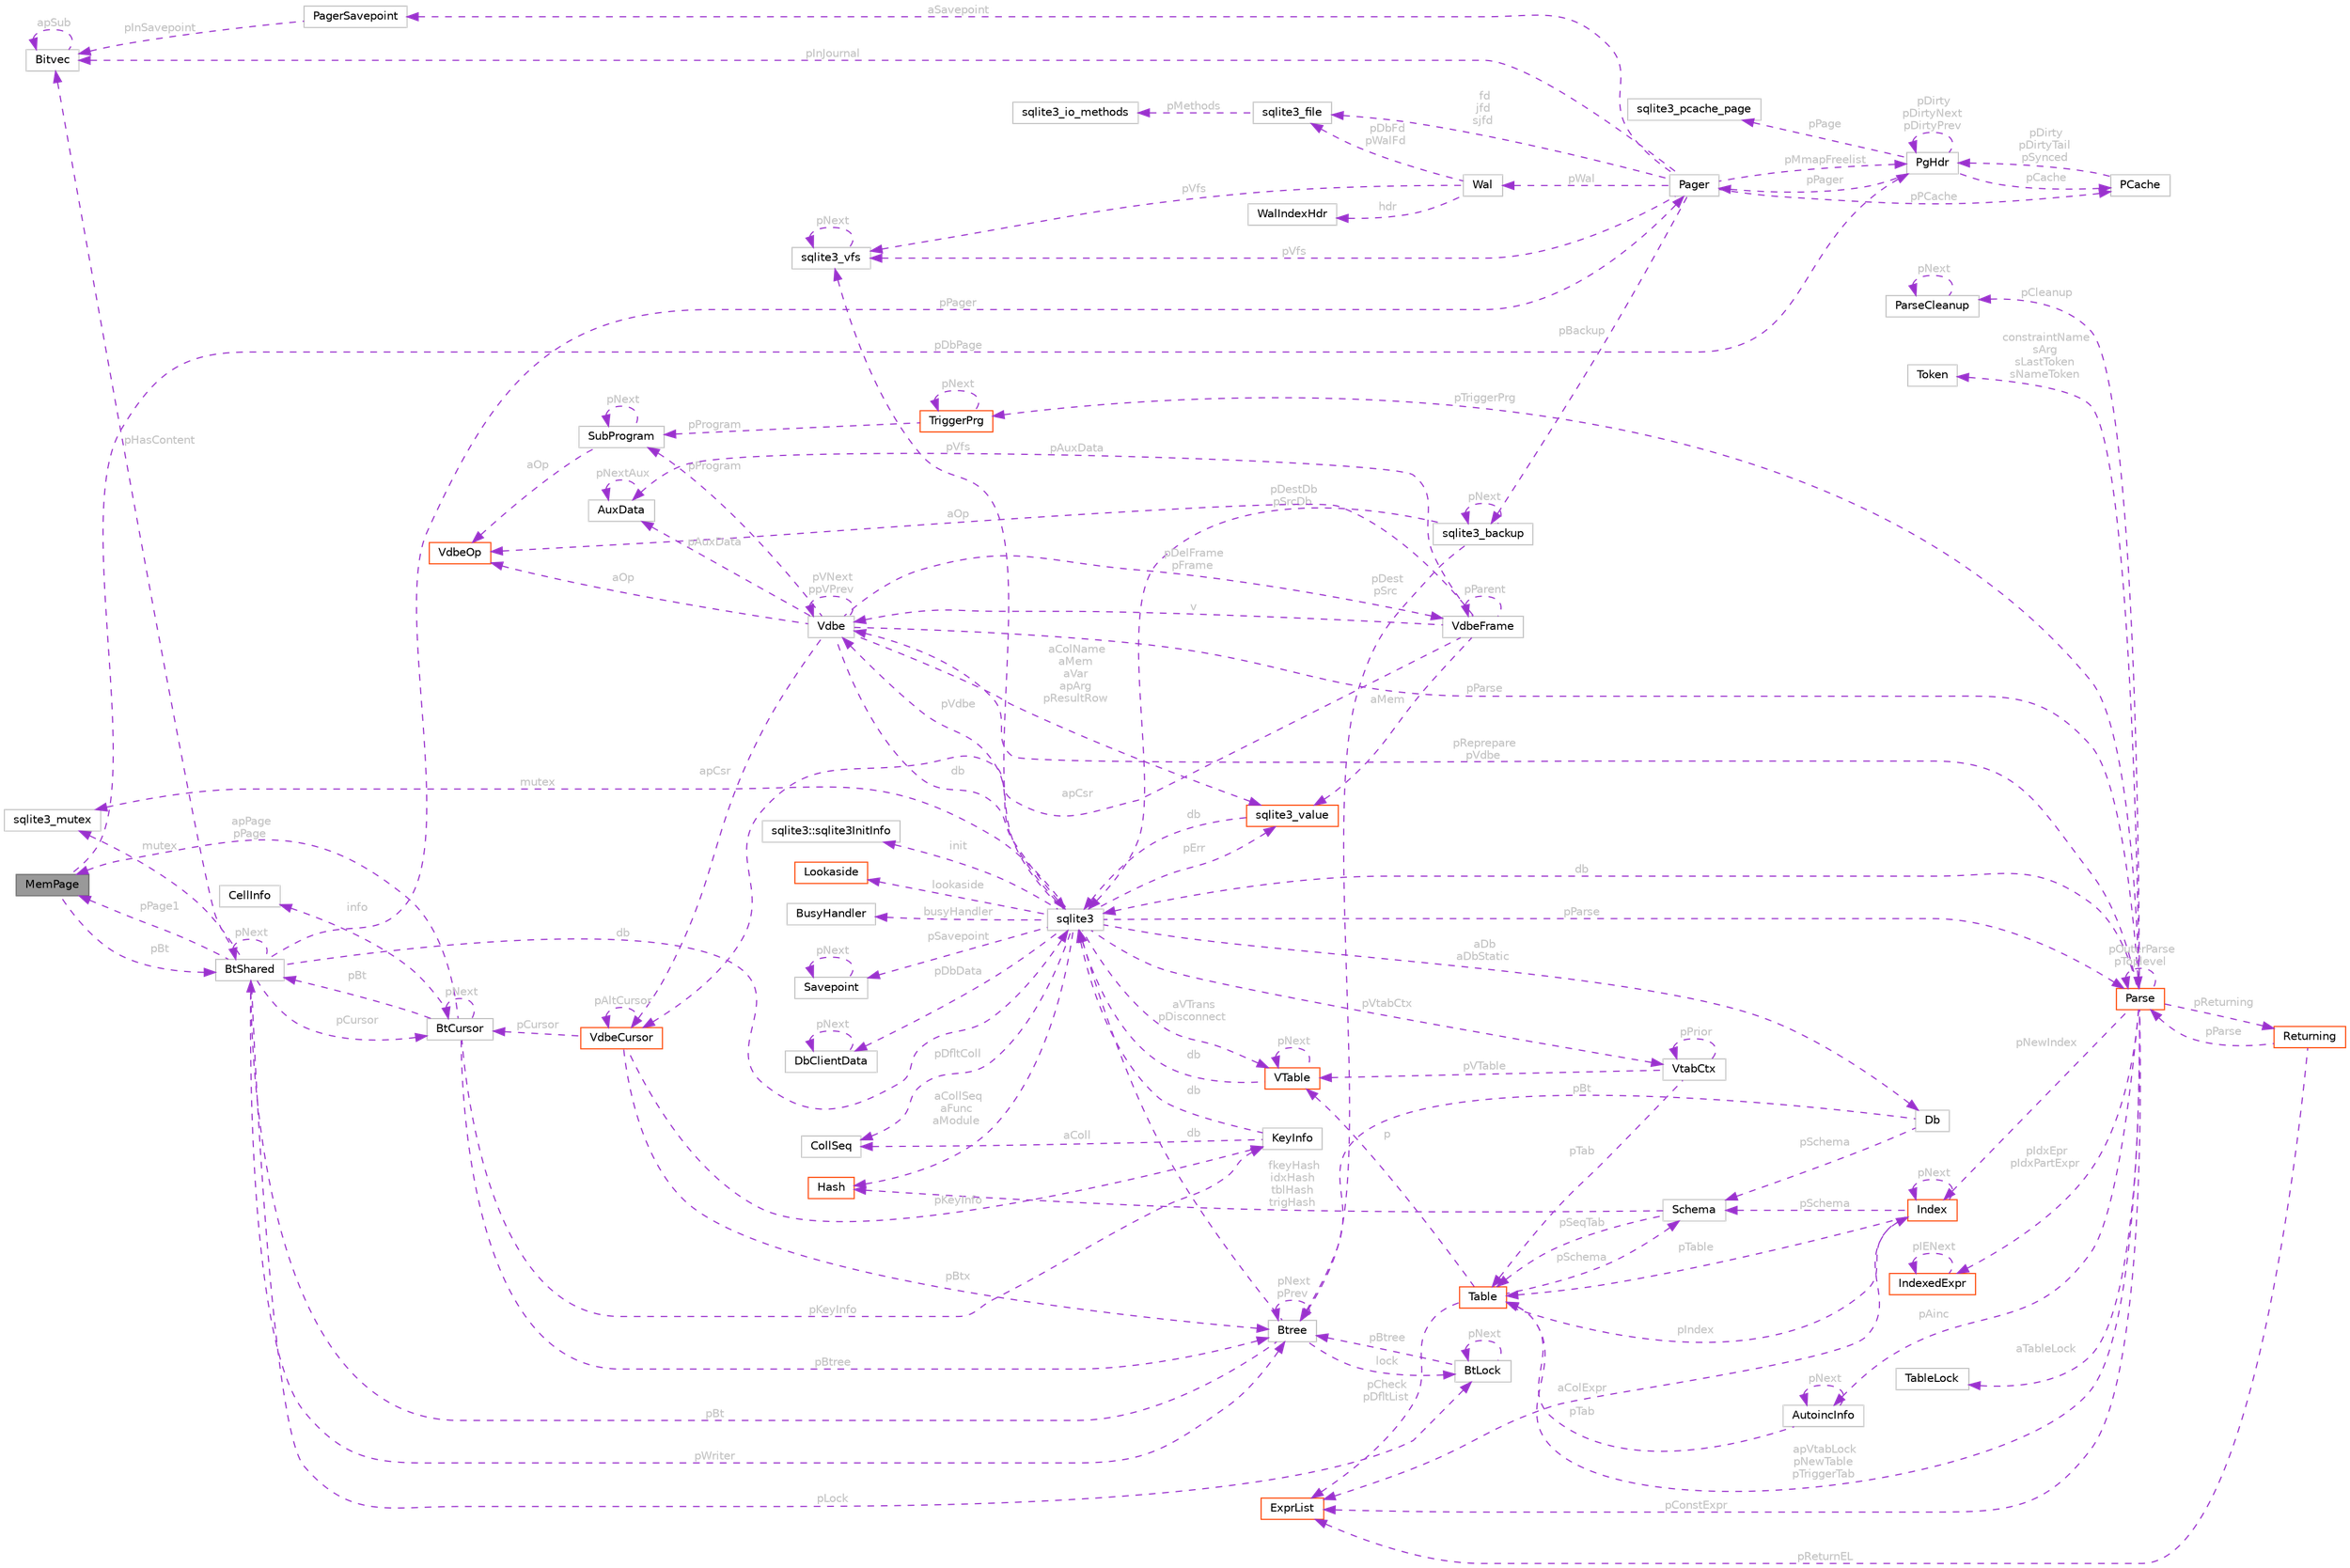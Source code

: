 digraph "MemPage"
{
 // LATEX_PDF_SIZE
  bgcolor="transparent";
  edge [fontname=Helvetica,fontsize=10,labelfontname=Helvetica,labelfontsize=10];
  node [fontname=Helvetica,fontsize=10,shape=box,height=0.2,width=0.4];
  rankdir="LR";
  Node1 [id="Node000001",label="MemPage",height=0.2,width=0.4,color="gray40", fillcolor="grey60", style="filled", fontcolor="black",tooltip=" "];
  Node2 -> Node1 [id="edge1_Node000001_Node000002",dir="back",color="darkorchid3",style="dashed",tooltip=" ",label=" pBt",fontcolor="grey" ];
  Node2 [id="Node000002",label="BtShared",height=0.2,width=0.4,color="grey75", fillcolor="white", style="filled",URL="$structBtShared.html",tooltip=" "];
  Node3 -> Node2 [id="edge2_Node000002_Node000003",dir="back",color="darkorchid3",style="dashed",tooltip=" ",label=" pPager",fontcolor="grey" ];
  Node3 [id="Node000003",label="Pager",height=0.2,width=0.4,color="grey75", fillcolor="white", style="filled",URL="$structPager.html",tooltip=" "];
  Node4 -> Node3 [id="edge3_Node000003_Node000004",dir="back",color="darkorchid3",style="dashed",tooltip=" ",label=" pVfs",fontcolor="grey" ];
  Node4 [id="Node000004",label="sqlite3_vfs",height=0.2,width=0.4,color="grey75", fillcolor="white", style="filled",URL="$structsqlite3__vfs.html",tooltip=" "];
  Node4 -> Node4 [id="edge4_Node000004_Node000004",dir="back",color="darkorchid3",style="dashed",tooltip=" ",label=" pNext",fontcolor="grey" ];
  Node5 -> Node3 [id="edge5_Node000003_Node000005",dir="back",color="darkorchid3",style="dashed",tooltip=" ",label=" pInJournal",fontcolor="grey" ];
  Node5 [id="Node000005",label="Bitvec",height=0.2,width=0.4,color="grey75", fillcolor="white", style="filled",URL="$structBitvec.html",tooltip=" "];
  Node5 -> Node5 [id="edge6_Node000005_Node000005",dir="back",color="darkorchid3",style="dashed",tooltip=" ",label=" apSub",fontcolor="grey" ];
  Node6 -> Node3 [id="edge7_Node000003_Node000006",dir="back",color="darkorchid3",style="dashed",tooltip=" ",label=" fd\njfd\nsjfd",fontcolor="grey" ];
  Node6 [id="Node000006",label="sqlite3_file",height=0.2,width=0.4,color="grey75", fillcolor="white", style="filled",URL="$structsqlite3__file.html",tooltip=" "];
  Node7 -> Node6 [id="edge8_Node000006_Node000007",dir="back",color="darkorchid3",style="dashed",tooltip=" ",label=" pMethods",fontcolor="grey" ];
  Node7 [id="Node000007",label="sqlite3_io_methods",height=0.2,width=0.4,color="grey75", fillcolor="white", style="filled",URL="$structsqlite3__io__methods.html",tooltip=" "];
  Node8 -> Node3 [id="edge9_Node000003_Node000008",dir="back",color="darkorchid3",style="dashed",tooltip=" ",label=" pBackup",fontcolor="grey" ];
  Node8 [id="Node000008",label="sqlite3_backup",height=0.2,width=0.4,color="grey75", fillcolor="white", style="filled",URL="$structsqlite3__backup.html",tooltip=" "];
  Node9 -> Node8 [id="edge10_Node000008_Node000009",dir="back",color="darkorchid3",style="dashed",tooltip=" ",label=" pDestDb\npSrcDb",fontcolor="grey" ];
  Node9 [id="Node000009",label="sqlite3",height=0.2,width=0.4,color="grey75", fillcolor="white", style="filled",URL="$structsqlite3.html",tooltip=" "];
  Node4 -> Node9 [id="edge11_Node000009_Node000004",dir="back",color="darkorchid3",style="dashed",tooltip=" ",label=" pVfs",fontcolor="grey" ];
  Node10 -> Node9 [id="edge12_Node000009_Node000010",dir="back",color="darkorchid3",style="dashed",tooltip=" ",label=" pVdbe",fontcolor="grey" ];
  Node10 [id="Node000010",label="Vdbe",height=0.2,width=0.4,color="grey75", fillcolor="white", style="filled",URL="$structVdbe.html",tooltip=" "];
  Node9 -> Node10 [id="edge13_Node000010_Node000009",dir="back",color="darkorchid3",style="dashed",tooltip=" ",label=" db",fontcolor="grey" ];
  Node10 -> Node10 [id="edge14_Node000010_Node000010",dir="back",color="darkorchid3",style="dashed",tooltip=" ",label=" pVNext\nppVPrev",fontcolor="grey" ];
  Node11 -> Node10 [id="edge15_Node000010_Node000011",dir="back",color="darkorchid3",style="dashed",tooltip=" ",label=" pParse",fontcolor="grey" ];
  Node11 [id="Node000011",label="Parse",height=0.2,width=0.4,color="orangered", fillcolor="white", style="filled",URL="$structParse.html",tooltip=" "];
  Node9 -> Node11 [id="edge16_Node000011_Node000009",dir="back",color="darkorchid3",style="dashed",tooltip=" ",label=" db",fontcolor="grey" ];
  Node10 -> Node11 [id="edge17_Node000011_Node000010",dir="back",color="darkorchid3",style="dashed",tooltip=" ",label=" pReprepare\npVdbe",fontcolor="grey" ];
  Node12 -> Node11 [id="edge18_Node000011_Node000012",dir="back",color="darkorchid3",style="dashed",tooltip=" ",label=" pConstExpr",fontcolor="grey" ];
  Node12 [id="Node000012",label="ExprList",height=0.2,width=0.4,color="orangered", fillcolor="white", style="filled",URL="$structExprList.html",tooltip=" "];
  Node46 -> Node11 [id="edge19_Node000011_Node000046",dir="back",color="darkorchid3",style="dashed",tooltip=" ",label=" pIdxEpr\npIdxPartExpr",fontcolor="grey" ];
  Node46 [id="Node000046",label="IndexedExpr",height=0.2,width=0.4,color="orangered", fillcolor="white", style="filled",URL="$structIndexedExpr.html",tooltip=" "];
  Node46 -> Node46 [id="edge20_Node000046_Node000046",dir="back",color="darkorchid3",style="dashed",tooltip=" ",label=" pIENext",fontcolor="grey" ];
  Node47 -> Node11 [id="edge21_Node000011_Node000047",dir="back",color="darkorchid3",style="dashed",tooltip=" ",label=" aTableLock",fontcolor="grey" ];
  Node47 [id="Node000047",label="TableLock",height=0.2,width=0.4,color="grey75", fillcolor="white", style="filled",URL="$structTableLock.html",tooltip=" "];
  Node48 -> Node11 [id="edge22_Node000011_Node000048",dir="back",color="darkorchid3",style="dashed",tooltip=" ",label=" pAinc",fontcolor="grey" ];
  Node48 [id="Node000048",label="AutoincInfo",height=0.2,width=0.4,color="grey75", fillcolor="white", style="filled",URL="$structAutoincInfo.html",tooltip=" "];
  Node48 -> Node48 [id="edge23_Node000048_Node000048",dir="back",color="darkorchid3",style="dashed",tooltip=" ",label=" pNext",fontcolor="grey" ];
  Node18 -> Node48 [id="edge24_Node000048_Node000018",dir="back",color="darkorchid3",style="dashed",tooltip=" ",label=" pTab",fontcolor="grey" ];
  Node18 [id="Node000018",label="Table",height=0.2,width=0.4,color="orangered", fillcolor="white", style="filled",URL="$structTable.html",tooltip=" "];
  Node20 -> Node18 [id="edge25_Node000018_Node000020",dir="back",color="darkorchid3",style="dashed",tooltip=" ",label=" pIndex",fontcolor="grey" ];
  Node20 [id="Node000020",label="Index",height=0.2,width=0.4,color="orangered", fillcolor="white", style="filled",URL="$structIndex.html",tooltip=" "];
  Node18 -> Node20 [id="edge26_Node000020_Node000018",dir="back",color="darkorchid3",style="dashed",tooltip=" ",label=" pTable",fontcolor="grey" ];
  Node20 -> Node20 [id="edge27_Node000020_Node000020",dir="back",color="darkorchid3",style="dashed",tooltip=" ",label=" pNext",fontcolor="grey" ];
  Node21 -> Node20 [id="edge28_Node000020_Node000021",dir="back",color="darkorchid3",style="dashed",tooltip=" ",label=" pSchema",fontcolor="grey" ];
  Node21 [id="Node000021",label="Schema",height=0.2,width=0.4,color="grey75", fillcolor="white", style="filled",URL="$structSchema.html",tooltip=" "];
  Node22 -> Node21 [id="edge29_Node000021_Node000022",dir="back",color="darkorchid3",style="dashed",tooltip=" ",label=" fkeyHash\nidxHash\ntblHash\ntrigHash",fontcolor="grey" ];
  Node22 [id="Node000022",label="Hash",height=0.2,width=0.4,color="orangered", fillcolor="white", style="filled",URL="$structHash.html",tooltip=" "];
  Node18 -> Node21 [id="edge30_Node000021_Node000018",dir="back",color="darkorchid3",style="dashed",tooltip=" ",label=" pSeqTab",fontcolor="grey" ];
  Node12 -> Node20 [id="edge31_Node000020_Node000012",dir="back",color="darkorchid3",style="dashed",tooltip=" ",label=" aColExpr",fontcolor="grey" ];
  Node12 -> Node18 [id="edge32_Node000018_Node000012",dir="back",color="darkorchid3",style="dashed",tooltip=" ",label=" pCheck\npDfltList",fontcolor="grey" ];
  Node32 -> Node18 [id="edge33_Node000018_Node000032",dir="back",color="darkorchid3",style="dashed",tooltip=" ",label=" p",fontcolor="grey" ];
  Node32 [id="Node000032",label="VTable",height=0.2,width=0.4,color="orangered", fillcolor="white", style="filled",URL="$structVTable.html",tooltip=" "];
  Node9 -> Node32 [id="edge34_Node000032_Node000009",dir="back",color="darkorchid3",style="dashed",tooltip=" ",label=" db",fontcolor="grey" ];
  Node32 -> Node32 [id="edge35_Node000032_Node000032",dir="back",color="darkorchid3",style="dashed",tooltip=" ",label=" pNext",fontcolor="grey" ];
  Node21 -> Node18 [id="edge36_Node000018_Node000021",dir="back",color="darkorchid3",style="dashed",tooltip=" ",label=" pSchema",fontcolor="grey" ];
  Node11 -> Node11 [id="edge37_Node000011_Node000011",dir="back",color="darkorchid3",style="dashed",tooltip=" ",label=" pOuterParse\npToplevel",fontcolor="grey" ];
  Node18 -> Node11 [id="edge38_Node000011_Node000018",dir="back",color="darkorchid3",style="dashed",tooltip=" ",label=" apVtabLock\npNewTable\npTriggerTab",fontcolor="grey" ];
  Node49 -> Node11 [id="edge39_Node000011_Node000049",dir="back",color="darkorchid3",style="dashed",tooltip=" ",label=" pTriggerPrg",fontcolor="grey" ];
  Node49 [id="Node000049",label="TriggerPrg",height=0.2,width=0.4,color="orangered", fillcolor="white", style="filled",URL="$structTriggerPrg.html",tooltip=" "];
  Node49 -> Node49 [id="edge40_Node000049_Node000049",dir="back",color="darkorchid3",style="dashed",tooltip=" ",label=" pNext",fontcolor="grey" ];
  Node50 -> Node49 [id="edge41_Node000049_Node000050",dir="back",color="darkorchid3",style="dashed",tooltip=" ",label=" pProgram",fontcolor="grey" ];
  Node50 [id="Node000050",label="SubProgram",height=0.2,width=0.4,color="grey75", fillcolor="white", style="filled",URL="$structSubProgram.html",tooltip=" "];
  Node51 -> Node50 [id="edge42_Node000050_Node000051",dir="back",color="darkorchid3",style="dashed",tooltip=" ",label=" aOp",fontcolor="grey" ];
  Node51 [id="Node000051",label="VdbeOp",height=0.2,width=0.4,color="orangered", fillcolor="white", style="filled",URL="$structVdbeOp.html",tooltip=" "];
  Node50 -> Node50 [id="edge43_Node000050_Node000050",dir="back",color="darkorchid3",style="dashed",tooltip=" ",label=" pNext",fontcolor="grey" ];
  Node59 -> Node11 [id="edge44_Node000011_Node000059",dir="back",color="darkorchid3",style="dashed",tooltip=" ",label=" pCleanup",fontcolor="grey" ];
  Node59 [id="Node000059",label="ParseCleanup",height=0.2,width=0.4,color="grey75", fillcolor="white", style="filled",URL="$structParseCleanup.html",tooltip=" "];
  Node59 -> Node59 [id="edge45_Node000059_Node000059",dir="back",color="darkorchid3",style="dashed",tooltip=" ",label=" pNext",fontcolor="grey" ];
  Node60 -> Node11 [id="edge46_Node000011_Node000060",dir="back",color="darkorchid3",style="dashed",tooltip=" ",label=" constraintName\nsArg\nsLastToken\nsNameToken",fontcolor="grey" ];
  Node60 [id="Node000060",label="Token",height=0.2,width=0.4,color="grey75", fillcolor="white", style="filled",URL="$structToken.html",tooltip=" "];
  Node61 -> Node11 [id="edge47_Node000011_Node000061",dir="back",color="darkorchid3",style="dashed",tooltip=" ",label=" pReturning",fontcolor="grey" ];
  Node61 [id="Node000061",label="Returning",height=0.2,width=0.4,color="orangered", fillcolor="white", style="filled",URL="$structReturning.html",tooltip=" "];
  Node11 -> Node61 [id="edge48_Node000061_Node000011",dir="back",color="darkorchid3",style="dashed",tooltip=" ",label=" pParse",fontcolor="grey" ];
  Node12 -> Node61 [id="edge49_Node000061_Node000012",dir="back",color="darkorchid3",style="dashed",tooltip=" ",label=" pReturnEL",fontcolor="grey" ];
  Node20 -> Node11 [id="edge50_Node000011_Node000020",dir="back",color="darkorchid3",style="dashed",tooltip=" ",label=" pNewIndex",fontcolor="grey" ];
  Node54 -> Node10 [id="edge51_Node000010_Node000054",dir="back",color="darkorchid3",style="dashed",tooltip=" ",label=" aColName\naMem\naVar\napArg\npResultRow",fontcolor="grey" ];
  Node54 [id="Node000054",label="sqlite3_value",height=0.2,width=0.4,color="orangered", fillcolor="white", style="filled",URL="$structsqlite3__value.html",tooltip=" "];
  Node9 -> Node54 [id="edge52_Node000054_Node000009",dir="back",color="darkorchid3",style="dashed",tooltip=" ",label=" db",fontcolor="grey" ];
  Node63 -> Node10 [id="edge53_Node000010_Node000063",dir="back",color="darkorchid3",style="dashed",tooltip=" ",label=" apCsr",fontcolor="grey" ];
  Node63 [id="Node000063",label="VdbeCursor",height=0.2,width=0.4,color="orangered", fillcolor="white", style="filled",URL="$structVdbeCursor.html",tooltip=" "];
  Node64 -> Node63 [id="edge54_Node000063_Node000064",dir="back",color="darkorchid3",style="dashed",tooltip=" ",label=" pBtx",fontcolor="grey" ];
  Node64 [id="Node000064",label="Btree",height=0.2,width=0.4,color="grey75", fillcolor="white", style="filled",URL="$structBtree.html",tooltip=" "];
  Node9 -> Node64 [id="edge55_Node000064_Node000009",dir="back",color="darkorchid3",style="dashed",tooltip=" ",label=" db",fontcolor="grey" ];
  Node2 -> Node64 [id="edge56_Node000064_Node000002",dir="back",color="darkorchid3",style="dashed",tooltip=" ",label=" pBt",fontcolor="grey" ];
  Node64 -> Node64 [id="edge57_Node000064_Node000064",dir="back",color="darkorchid3",style="dashed",tooltip=" ",label=" pNext\npPrev",fontcolor="grey" ];
  Node65 -> Node64 [id="edge58_Node000064_Node000065",dir="back",color="darkorchid3",style="dashed",tooltip=" ",label=" lock",fontcolor="grey" ];
  Node65 [id="Node000065",label="BtLock",height=0.2,width=0.4,color="grey75", fillcolor="white", style="filled",URL="$structBtLock.html",tooltip=" "];
  Node64 -> Node65 [id="edge59_Node000065_Node000064",dir="back",color="darkorchid3",style="dashed",tooltip=" ",label=" pBtree",fontcolor="grey" ];
  Node65 -> Node65 [id="edge60_Node000065_Node000065",dir="back",color="darkorchid3",style="dashed",tooltip=" ",label=" pNext",fontcolor="grey" ];
  Node63 -> Node63 [id="edge61_Node000063_Node000063",dir="back",color="darkorchid3",style="dashed",tooltip=" ",label=" pAltCursor",fontcolor="grey" ];
  Node66 -> Node63 [id="edge62_Node000063_Node000066",dir="back",color="darkorchid3",style="dashed",tooltip=" ",label=" pCursor",fontcolor="grey" ];
  Node66 [id="Node000066",label="BtCursor",height=0.2,width=0.4,color="grey75", fillcolor="white", style="filled",URL="$structBtCursor.html",tooltip=" "];
  Node64 -> Node66 [id="edge63_Node000066_Node000064",dir="back",color="darkorchid3",style="dashed",tooltip=" ",label=" pBtree",fontcolor="grey" ];
  Node2 -> Node66 [id="edge64_Node000066_Node000002",dir="back",color="darkorchid3",style="dashed",tooltip=" ",label=" pBt",fontcolor="grey" ];
  Node66 -> Node66 [id="edge65_Node000066_Node000066",dir="back",color="darkorchid3",style="dashed",tooltip=" ",label=" pNext",fontcolor="grey" ];
  Node67 -> Node66 [id="edge66_Node000066_Node000067",dir="back",color="darkorchid3",style="dashed",tooltip=" ",label=" info",fontcolor="grey" ];
  Node67 [id="Node000067",label="CellInfo",height=0.2,width=0.4,color="grey75", fillcolor="white", style="filled",URL="$structCellInfo.html",tooltip=" "];
  Node57 -> Node66 [id="edge67_Node000066_Node000057",dir="back",color="darkorchid3",style="dashed",tooltip=" ",label=" pKeyInfo",fontcolor="grey" ];
  Node57 [id="Node000057",label="KeyInfo",height=0.2,width=0.4,color="grey75", fillcolor="white", style="filled",URL="$structKeyInfo.html",tooltip=" "];
  Node9 -> Node57 [id="edge68_Node000057_Node000009",dir="back",color="darkorchid3",style="dashed",tooltip=" ",label=" db",fontcolor="grey" ];
  Node56 -> Node57 [id="edge69_Node000057_Node000056",dir="back",color="darkorchid3",style="dashed",tooltip=" ",label=" aColl",fontcolor="grey" ];
  Node56 [id="Node000056",label="CollSeq",height=0.2,width=0.4,color="grey75", fillcolor="white", style="filled",URL="$structCollSeq.html",tooltip=" "];
  Node1 -> Node66 [id="edge70_Node000066_Node000001",dir="back",color="darkorchid3",style="dashed",tooltip=" ",label=" apPage\npPage",fontcolor="grey" ];
  Node57 -> Node63 [id="edge71_Node000063_Node000057",dir="back",color="darkorchid3",style="dashed",tooltip=" ",label=" pKeyInfo",fontcolor="grey" ];
  Node51 -> Node10 [id="edge72_Node000010_Node000051",dir="back",color="darkorchid3",style="dashed",tooltip=" ",label=" aOp",fontcolor="grey" ];
  Node80 -> Node10 [id="edge73_Node000010_Node000080",dir="back",color="darkorchid3",style="dashed",tooltip=" ",label=" pDelFrame\npFrame",fontcolor="grey" ];
  Node80 [id="Node000080",label="VdbeFrame",height=0.2,width=0.4,color="grey75", fillcolor="white", style="filled",URL="$structVdbeFrame.html",tooltip=" "];
  Node10 -> Node80 [id="edge74_Node000080_Node000010",dir="back",color="darkorchid3",style="dashed",tooltip=" ",label=" v",fontcolor="grey" ];
  Node80 -> Node80 [id="edge75_Node000080_Node000080",dir="back",color="darkorchid3",style="dashed",tooltip=" ",label=" pParent",fontcolor="grey" ];
  Node51 -> Node80 [id="edge76_Node000080_Node000051",dir="back",color="darkorchid3",style="dashed",tooltip=" ",label=" aOp",fontcolor="grey" ];
  Node54 -> Node80 [id="edge77_Node000080_Node000054",dir="back",color="darkorchid3",style="dashed",tooltip=" ",label=" aMem",fontcolor="grey" ];
  Node63 -> Node80 [id="edge78_Node000080_Node000063",dir="back",color="darkorchid3",style="dashed",tooltip=" ",label=" apCsr",fontcolor="grey" ];
  Node81 -> Node80 [id="edge79_Node000080_Node000081",dir="back",color="darkorchid3",style="dashed",tooltip=" ",label=" pAuxData",fontcolor="grey" ];
  Node81 [id="Node000081",label="AuxData",height=0.2,width=0.4,color="grey75", fillcolor="white", style="filled",URL="$structAuxData.html",tooltip=" "];
  Node81 -> Node81 [id="edge80_Node000081_Node000081",dir="back",color="darkorchid3",style="dashed",tooltip=" ",label=" pNextAux",fontcolor="grey" ];
  Node50 -> Node10 [id="edge81_Node000010_Node000050",dir="back",color="darkorchid3",style="dashed",tooltip=" ",label=" pProgram",fontcolor="grey" ];
  Node81 -> Node10 [id="edge82_Node000010_Node000081",dir="back",color="darkorchid3",style="dashed",tooltip=" ",label=" pAuxData",fontcolor="grey" ];
  Node56 -> Node9 [id="edge83_Node000009_Node000056",dir="back",color="darkorchid3",style="dashed",tooltip=" ",label=" pDfltColl",fontcolor="grey" ];
  Node82 -> Node9 [id="edge84_Node000009_Node000082",dir="back",color="darkorchid3",style="dashed",tooltip=" ",label=" mutex",fontcolor="grey" ];
  Node82 [id="Node000082",label="sqlite3_mutex",height=0.2,width=0.4,color="grey75", fillcolor="white", style="filled",URL="$structsqlite3__mutex.html",tooltip=" "];
  Node83 -> Node9 [id="edge85_Node000009_Node000083",dir="back",color="darkorchid3",style="dashed",tooltip=" ",label=" aDb\naDbStatic",fontcolor="grey" ];
  Node83 [id="Node000083",label="Db",height=0.2,width=0.4,color="grey75", fillcolor="white", style="filled",URL="$structDb.html",tooltip=" "];
  Node64 -> Node83 [id="edge86_Node000083_Node000064",dir="back",color="darkorchid3",style="dashed",tooltip=" ",label=" pBt",fontcolor="grey" ];
  Node21 -> Node83 [id="edge87_Node000083_Node000021",dir="back",color="darkorchid3",style="dashed",tooltip=" ",label=" pSchema",fontcolor="grey" ];
  Node84 -> Node9 [id="edge88_Node000009_Node000084",dir="back",color="darkorchid3",style="dashed",tooltip=" ",label=" init",fontcolor="grey" ];
  Node84 [id="Node000084",label="sqlite3::sqlite3InitInfo",height=0.2,width=0.4,color="grey75", fillcolor="white", style="filled",URL="$structsqlite3_1_1sqlite3InitInfo.html",tooltip=" "];
  Node11 -> Node9 [id="edge89_Node000009_Node000011",dir="back",color="darkorchid3",style="dashed",tooltip=" ",label=" pParse",fontcolor="grey" ];
  Node54 -> Node9 [id="edge90_Node000009_Node000054",dir="back",color="darkorchid3",style="dashed",tooltip=" ",label=" pErr",fontcolor="grey" ];
  Node85 -> Node9 [id="edge91_Node000009_Node000085",dir="back",color="darkorchid3",style="dashed",tooltip=" ",label=" lookaside",fontcolor="grey" ];
  Node85 [id="Node000085",label="Lookaside",height=0.2,width=0.4,color="orangered", fillcolor="white", style="filled",URL="$structLookaside.html",tooltip=" "];
  Node22 -> Node9 [id="edge92_Node000009_Node000022",dir="back",color="darkorchid3",style="dashed",tooltip=" ",label=" aCollSeq\naFunc\naModule",fontcolor="grey" ];
  Node87 -> Node9 [id="edge93_Node000009_Node000087",dir="back",color="darkorchid3",style="dashed",tooltip=" ",label=" pVtabCtx",fontcolor="grey" ];
  Node87 [id="Node000087",label="VtabCtx",height=0.2,width=0.4,color="grey75", fillcolor="white", style="filled",URL="$structVtabCtx.html",tooltip=" "];
  Node32 -> Node87 [id="edge94_Node000087_Node000032",dir="back",color="darkorchid3",style="dashed",tooltip=" ",label=" pVTable",fontcolor="grey" ];
  Node18 -> Node87 [id="edge95_Node000087_Node000018",dir="back",color="darkorchid3",style="dashed",tooltip=" ",label=" pTab",fontcolor="grey" ];
  Node87 -> Node87 [id="edge96_Node000087_Node000087",dir="back",color="darkorchid3",style="dashed",tooltip=" ",label=" pPrior",fontcolor="grey" ];
  Node32 -> Node9 [id="edge97_Node000009_Node000032",dir="back",color="darkorchid3",style="dashed",tooltip=" ",label=" aVTrans\npDisconnect",fontcolor="grey" ];
  Node88 -> Node9 [id="edge98_Node000009_Node000088",dir="back",color="darkorchid3",style="dashed",tooltip=" ",label=" busyHandler",fontcolor="grey" ];
  Node88 [id="Node000088",label="BusyHandler",height=0.2,width=0.4,color="grey75", fillcolor="white", style="filled",URL="$structBusyHandler.html",tooltip=" "];
  Node89 -> Node9 [id="edge99_Node000009_Node000089",dir="back",color="darkorchid3",style="dashed",tooltip=" ",label=" pSavepoint",fontcolor="grey" ];
  Node89 [id="Node000089",label="Savepoint",height=0.2,width=0.4,color="grey75", fillcolor="white", style="filled",URL="$structSavepoint.html",tooltip=" "];
  Node89 -> Node89 [id="edge100_Node000089_Node000089",dir="back",color="darkorchid3",style="dashed",tooltip=" ",label=" pNext",fontcolor="grey" ];
  Node90 -> Node9 [id="edge101_Node000009_Node000090",dir="back",color="darkorchid3",style="dashed",tooltip=" ",label=" pDbData",fontcolor="grey" ];
  Node90 [id="Node000090",label="DbClientData",height=0.2,width=0.4,color="grey75", fillcolor="white", style="filled",URL="$structDbClientData.html",tooltip=" "];
  Node90 -> Node90 [id="edge102_Node000090_Node000090",dir="back",color="darkorchid3",style="dashed",tooltip=" ",label=" pNext",fontcolor="grey" ];
  Node64 -> Node8 [id="edge103_Node000008_Node000064",dir="back",color="darkorchid3",style="dashed",tooltip=" ",label=" pDest\npSrc",fontcolor="grey" ];
  Node8 -> Node8 [id="edge104_Node000008_Node000008",dir="back",color="darkorchid3",style="dashed",tooltip=" ",label=" pNext",fontcolor="grey" ];
  Node91 -> Node3 [id="edge105_Node000003_Node000091",dir="back",color="darkorchid3",style="dashed",tooltip=" ",label=" aSavepoint",fontcolor="grey" ];
  Node91 [id="Node000091",label="PagerSavepoint",height=0.2,width=0.4,color="grey75", fillcolor="white", style="filled",URL="$structPagerSavepoint.html",tooltip=" "];
  Node5 -> Node91 [id="edge106_Node000091_Node000005",dir="back",color="darkorchid3",style="dashed",tooltip=" ",label=" pInSavepoint",fontcolor="grey" ];
  Node92 -> Node3 [id="edge107_Node000003_Node000092",dir="back",color="darkorchid3",style="dashed",tooltip=" ",label=" pMmapFreelist",fontcolor="grey" ];
  Node92 [id="Node000092",label="PgHdr",height=0.2,width=0.4,color="grey75", fillcolor="white", style="filled",URL="$structPgHdr.html",tooltip=" "];
  Node93 -> Node92 [id="edge108_Node000092_Node000093",dir="back",color="darkorchid3",style="dashed",tooltip=" ",label=" pPage",fontcolor="grey" ];
  Node93 [id="Node000093",label="sqlite3_pcache_page",height=0.2,width=0.4,color="grey75", fillcolor="white", style="filled",URL="$structsqlite3__pcache__page.html",tooltip=" "];
  Node94 -> Node92 [id="edge109_Node000092_Node000094",dir="back",color="darkorchid3",style="dashed",tooltip=" ",label=" pCache",fontcolor="grey" ];
  Node94 [id="Node000094",label="PCache",height=0.2,width=0.4,color="grey75", fillcolor="white", style="filled",URL="$structPCache.html",tooltip=" "];
  Node92 -> Node94 [id="edge110_Node000094_Node000092",dir="back",color="darkorchid3",style="dashed",tooltip=" ",label=" pDirty\npDirtyTail\npSynced",fontcolor="grey" ];
  Node92 -> Node92 [id="edge111_Node000092_Node000092",dir="back",color="darkorchid3",style="dashed",tooltip=" ",label=" pDirty\npDirtyNext\npDirtyPrev",fontcolor="grey" ];
  Node3 -> Node92 [id="edge112_Node000092_Node000003",dir="back",color="darkorchid3",style="dashed",tooltip=" ",label=" pPager",fontcolor="grey" ];
  Node94 -> Node3 [id="edge113_Node000003_Node000094",dir="back",color="darkorchid3",style="dashed",tooltip=" ",label=" pPCache",fontcolor="grey" ];
  Node95 -> Node3 [id="edge114_Node000003_Node000095",dir="back",color="darkorchid3",style="dashed",tooltip=" ",label=" pWal",fontcolor="grey" ];
  Node95 [id="Node000095",label="Wal",height=0.2,width=0.4,color="grey75", fillcolor="white", style="filled",URL="$structWal.html",tooltip=" "];
  Node4 -> Node95 [id="edge115_Node000095_Node000004",dir="back",color="darkorchid3",style="dashed",tooltip=" ",label=" pVfs",fontcolor="grey" ];
  Node6 -> Node95 [id="edge116_Node000095_Node000006",dir="back",color="darkorchid3",style="dashed",tooltip=" ",label=" pDbFd\npWalFd",fontcolor="grey" ];
  Node96 -> Node95 [id="edge117_Node000095_Node000096",dir="back",color="darkorchid3",style="dashed",tooltip=" ",label=" hdr",fontcolor="grey" ];
  Node96 [id="Node000096",label="WalIndexHdr",height=0.2,width=0.4,color="grey75", fillcolor="white", style="filled",URL="$structWalIndexHdr.html",tooltip=" "];
  Node9 -> Node2 [id="edge118_Node000002_Node000009",dir="back",color="darkorchid3",style="dashed",tooltip=" ",label=" db",fontcolor="grey" ];
  Node66 -> Node2 [id="edge119_Node000002_Node000066",dir="back",color="darkorchid3",style="dashed",tooltip=" ",label=" pCursor",fontcolor="grey" ];
  Node1 -> Node2 [id="edge120_Node000002_Node000001",dir="back",color="darkorchid3",style="dashed",tooltip=" ",label=" pPage1",fontcolor="grey" ];
  Node82 -> Node2 [id="edge121_Node000002_Node000082",dir="back",color="darkorchid3",style="dashed",tooltip=" ",label=" mutex",fontcolor="grey" ];
  Node5 -> Node2 [id="edge122_Node000002_Node000005",dir="back",color="darkorchid3",style="dashed",tooltip=" ",label=" pHasContent",fontcolor="grey" ];
  Node2 -> Node2 [id="edge123_Node000002_Node000002",dir="back",color="darkorchid3",style="dashed",tooltip=" ",label=" pNext",fontcolor="grey" ];
  Node65 -> Node2 [id="edge124_Node000002_Node000065",dir="back",color="darkorchid3",style="dashed",tooltip=" ",label=" pLock",fontcolor="grey" ];
  Node64 -> Node2 [id="edge125_Node000002_Node000064",dir="back",color="darkorchid3",style="dashed",tooltip=" ",label=" pWriter",fontcolor="grey" ];
  Node92 -> Node1 [id="edge126_Node000001_Node000092",dir="back",color="darkorchid3",style="dashed",tooltip=" ",label=" pDbPage",fontcolor="grey" ];
}
